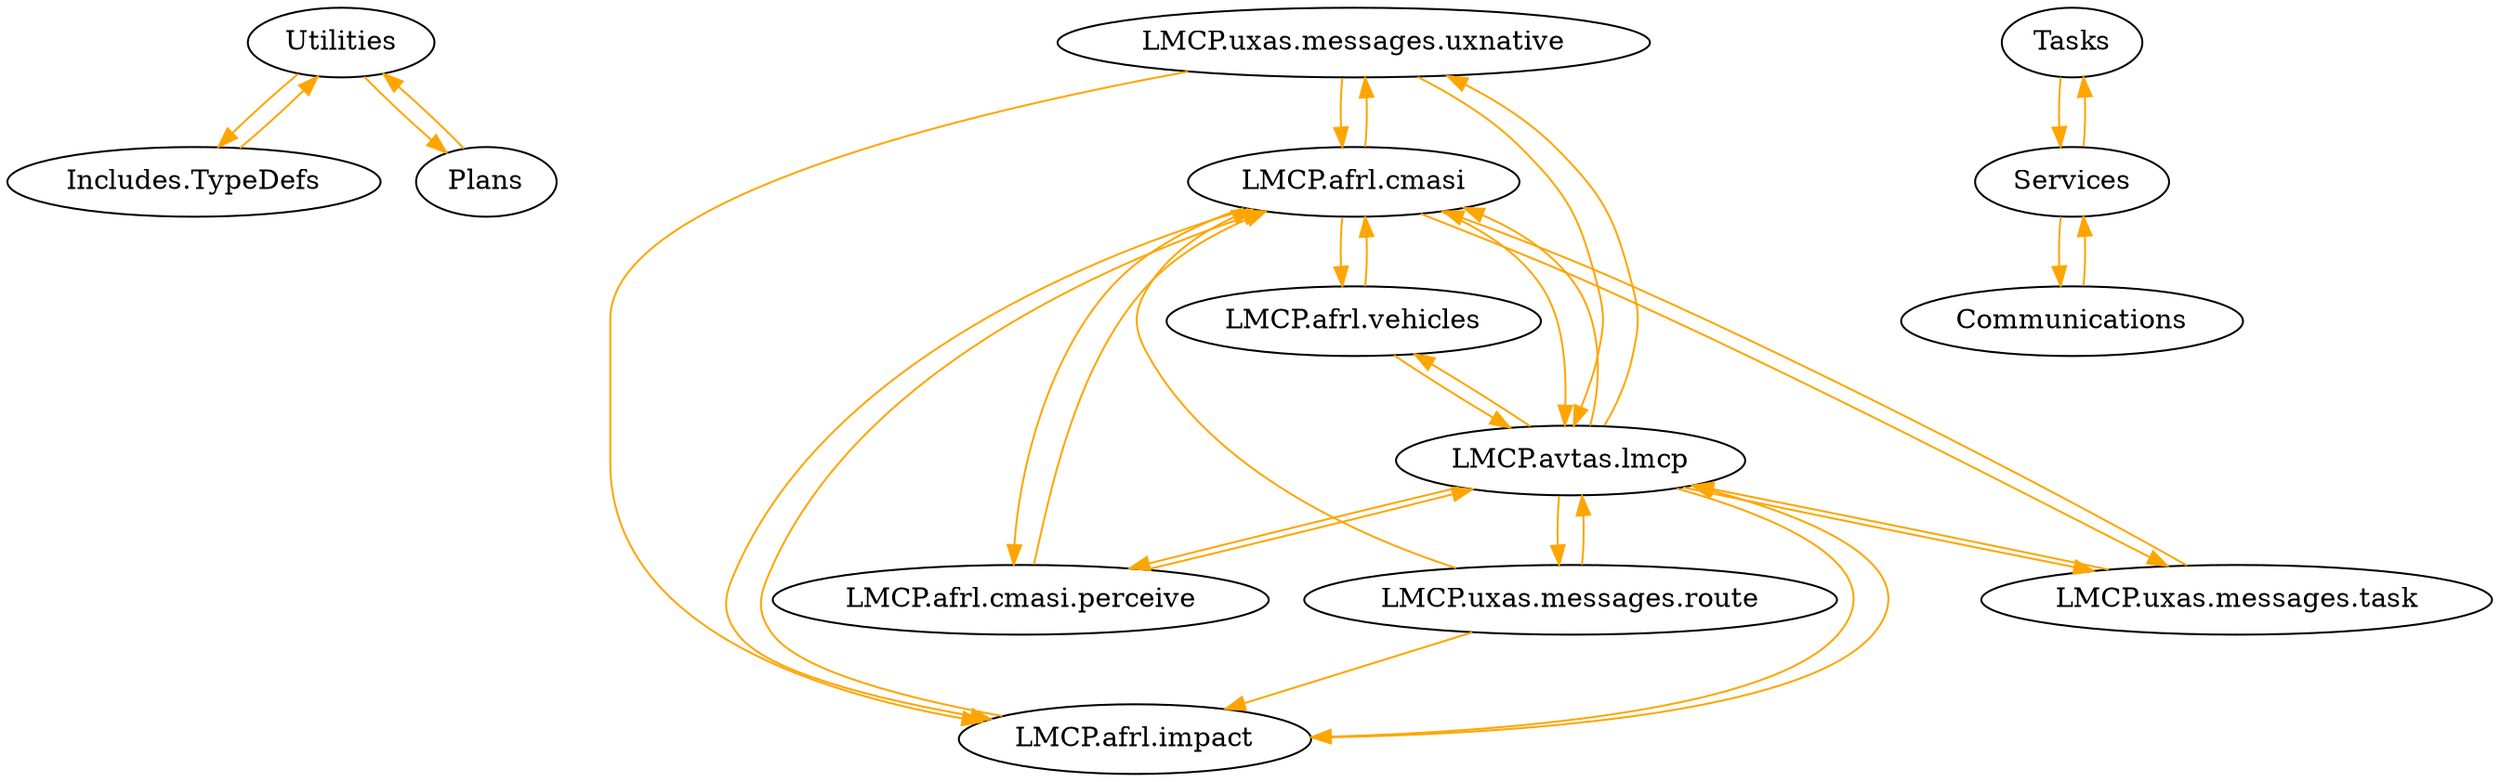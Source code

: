 digraph dependencies {
  "Utilities" [shape=oval];
  "Utilities" -> "Includes.TypeDefs" [color=orange];
  "Utilities" -> "Plans" [color=orange];
  "Plans" [shape=oval];
  "Plans" -> "Utilities" [color=orange];
  "LMCP.uxas.messages.uxnative" [shape=oval];
  "LMCP.uxas.messages.uxnative" -> "LMCP.afrl.cmasi" [color=orange];
  "LMCP.uxas.messages.uxnative" -> "LMCP.afrl.impact" [color=orange];
  "LMCP.uxas.messages.uxnative" -> "LMCP.avtas.lmcp" [color=orange];
  "Tasks" [shape=oval];
  "Tasks" -> "Services" [color=orange];
  "LMCP.afrl.cmasi.perceive" [shape=oval];
  "LMCP.afrl.cmasi.perceive" -> "LMCP.afrl.cmasi" [color=orange];
  "LMCP.afrl.cmasi.perceive" -> "LMCP.avtas.lmcp" [color=orange];
  "Services" [shape=oval];
  "Services" -> "Tasks" [color=orange];
  "Services" -> "Communications" [color=orange];
  "LMCP.avtas.lmcp" [shape=oval];
  "LMCP.avtas.lmcp" -> "LMCP.afrl.cmasi" [color=orange];
  "LMCP.avtas.lmcp" -> "LMCP.uxas.messages.uxnative" [color=orange];
  "LMCP.avtas.lmcp" -> "LMCP.uxas.messages.task" [color=orange];
  "LMCP.avtas.lmcp" -> "LMCP.afrl.vehicles" [color=orange];
  "LMCP.avtas.lmcp" -> "LMCP.afrl.impact" [color=orange];
  "LMCP.avtas.lmcp" -> "LMCP.afrl.cmasi.perceive" [color=orange];
  "LMCP.avtas.lmcp" -> "LMCP.uxas.messages.route" [color=orange];
  "Communications" [shape=oval];
  "Communications" -> "Services" [color=orange];
  "LMCP.afrl.vehicles" [shape=oval];
  "LMCP.afrl.vehicles" -> "LMCP.afrl.cmasi" [color=orange];
  "LMCP.afrl.vehicles" -> "LMCP.avtas.lmcp" [color=orange];
  "LMCP.uxas.messages.route" [shape=oval];
  "LMCP.uxas.messages.route" -> "LMCP.avtas.lmcp" [color=orange];
  "LMCP.uxas.messages.route" -> "LMCP.afrl.impact" [color=orange];
  "LMCP.uxas.messages.route" -> "LMCP.afrl.cmasi" [color=orange];
  "Includes.TypeDefs" [shape=oval];
  "Includes.TypeDefs" -> "Utilities" [color=orange];
  "LMCP.afrl.cmasi" [shape=oval];
  "LMCP.afrl.cmasi" -> "LMCP.uxas.messages.uxnative" [color=orange];
  "LMCP.afrl.cmasi" -> "LMCP.afrl.vehicles" [color=orange];
  "LMCP.afrl.cmasi" -> "LMCP.uxas.messages.task" [color=orange];
  "LMCP.afrl.cmasi" -> "LMCP.avtas.lmcp" [color=orange];
  "LMCP.afrl.cmasi" -> "LMCP.afrl.cmasi.perceive" [color=orange];
  "LMCP.afrl.cmasi" -> "LMCP.afrl.impact" [color=orange];
  "LMCP.afrl.impact" [shape=oval];
  "LMCP.afrl.impact" -> "LMCP.avtas.lmcp" [color=orange];
  "LMCP.afrl.impact" -> "LMCP.afrl.cmasi" [color=orange];
  "LMCP.uxas.messages.task" [shape=oval];
  "LMCP.uxas.messages.task" -> "LMCP.afrl.cmasi" [color=orange];
  "LMCP.uxas.messages.task" -> "LMCP.avtas.lmcp" [color=orange];
}
